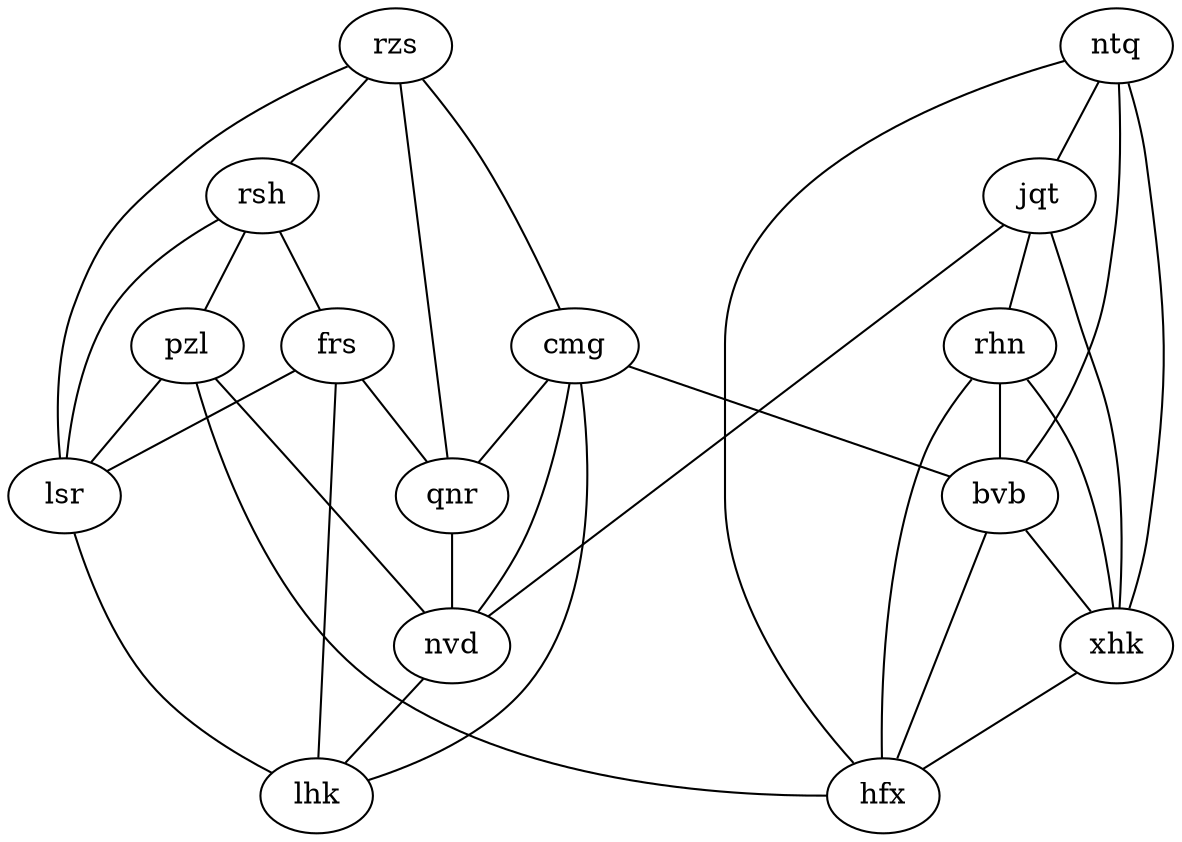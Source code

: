 graph {
qnr -- nvd;
rzs -- qnr;
rzs -- cmg;
rzs -- lsr;
rzs -- rsh;
cmg -- qnr;
cmg -- nvd;
cmg -- lhk;
cmg -- bvb;
bvb -- xhk;
bvb -- hfx;
rhn -- xhk;
rhn -- bvb;
rhn -- hfx;
ntq -- jqt;
ntq -- hfx;
ntq -- bvb;
ntq -- xhk;
frs -- qnr;
frs -- lhk;
frs -- lsr;
rsh -- frs;
rsh -- pzl;
rsh -- lsr;
lsr -- lhk;
nvd -- lhk;
jqt -- rhn;
jqt -- xhk;
jqt -- nvd;
xhk -- hfx;
pzl -- lsr;
pzl -- hfx;
pzl -- nvd;
}
